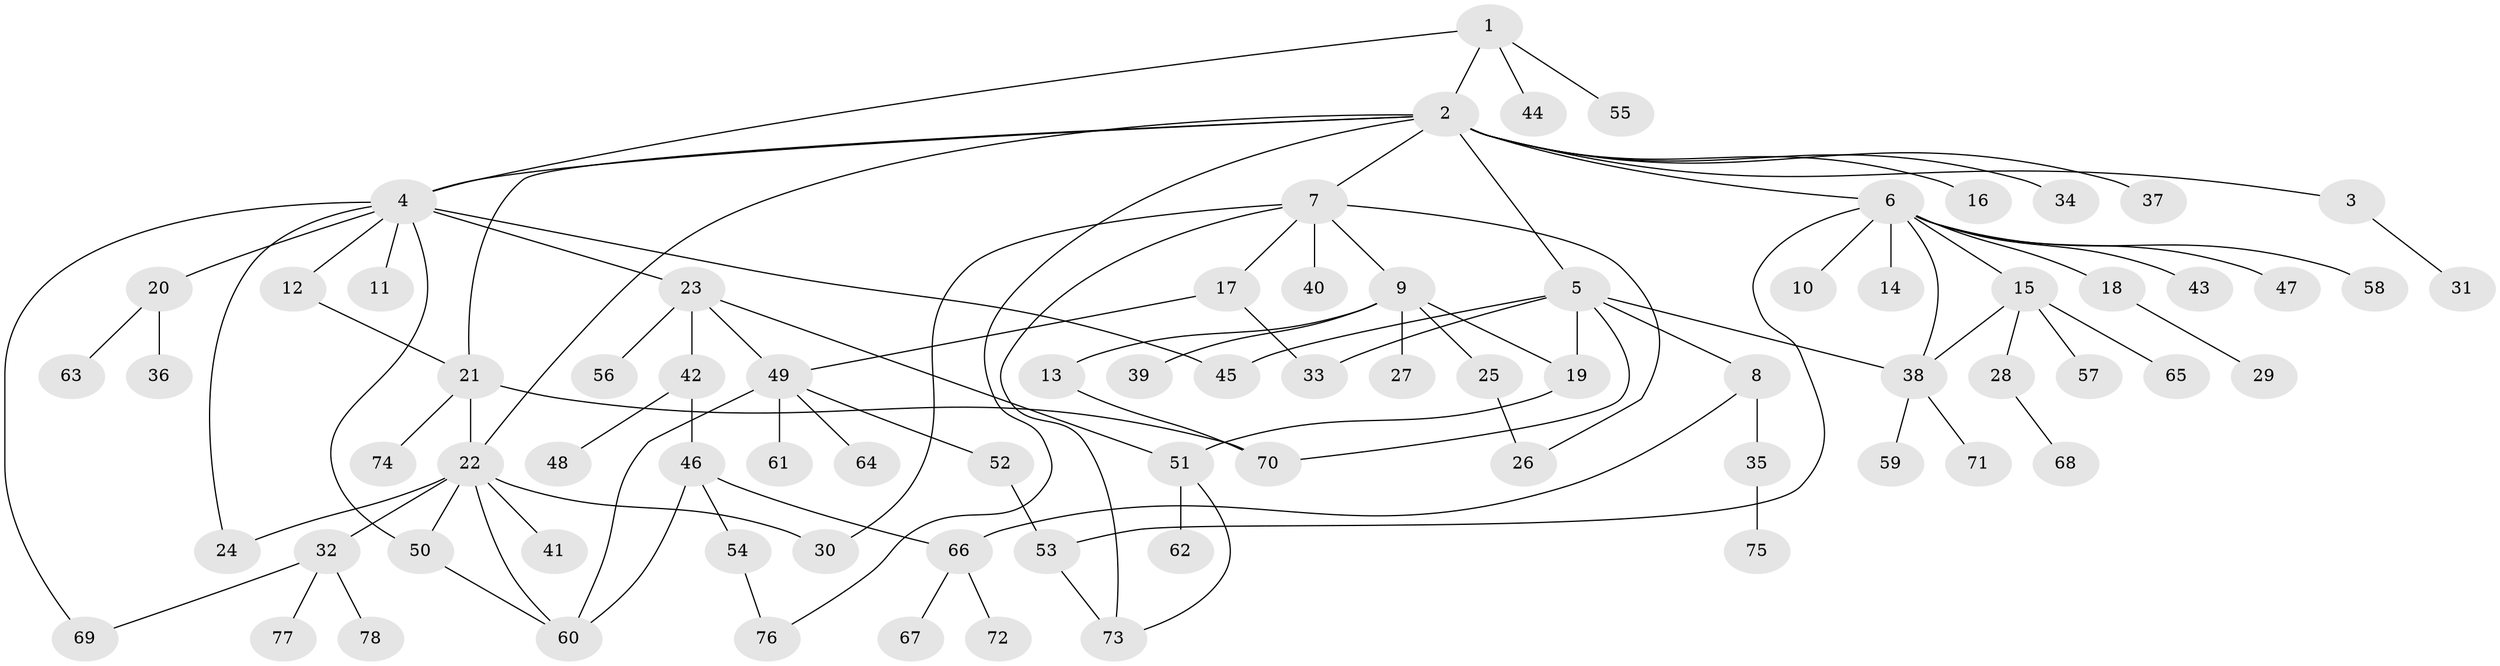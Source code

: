 // coarse degree distribution, {3: 0.07142857142857142, 17: 0.017857142857142856, 1: 0.48214285714285715, 9: 0.03571428571428571, 8: 0.017857142857142856, 5: 0.08928571428571429, 2: 0.19642857142857142, 7: 0.017857142857142856, 4: 0.03571428571428571, 10: 0.017857142857142856, 6: 0.017857142857142856}
// Generated by graph-tools (version 1.1) at 2025/41/03/06/25 10:41:45]
// undirected, 78 vertices, 102 edges
graph export_dot {
graph [start="1"]
  node [color=gray90,style=filled];
  1;
  2;
  3;
  4;
  5;
  6;
  7;
  8;
  9;
  10;
  11;
  12;
  13;
  14;
  15;
  16;
  17;
  18;
  19;
  20;
  21;
  22;
  23;
  24;
  25;
  26;
  27;
  28;
  29;
  30;
  31;
  32;
  33;
  34;
  35;
  36;
  37;
  38;
  39;
  40;
  41;
  42;
  43;
  44;
  45;
  46;
  47;
  48;
  49;
  50;
  51;
  52;
  53;
  54;
  55;
  56;
  57;
  58;
  59;
  60;
  61;
  62;
  63;
  64;
  65;
  66;
  67;
  68;
  69;
  70;
  71;
  72;
  73;
  74;
  75;
  76;
  77;
  78;
  1 -- 2;
  1 -- 4;
  1 -- 44;
  1 -- 55;
  2 -- 3;
  2 -- 4;
  2 -- 5;
  2 -- 6;
  2 -- 7;
  2 -- 16;
  2 -- 21;
  2 -- 22;
  2 -- 34;
  2 -- 37;
  2 -- 76;
  3 -- 31;
  4 -- 11;
  4 -- 12;
  4 -- 20;
  4 -- 23;
  4 -- 24;
  4 -- 45;
  4 -- 50;
  4 -- 69;
  5 -- 8;
  5 -- 19;
  5 -- 33;
  5 -- 38;
  5 -- 45;
  5 -- 70;
  6 -- 10;
  6 -- 14;
  6 -- 15;
  6 -- 18;
  6 -- 38;
  6 -- 43;
  6 -- 47;
  6 -- 53;
  6 -- 58;
  7 -- 9;
  7 -- 17;
  7 -- 26;
  7 -- 30;
  7 -- 40;
  7 -- 73;
  8 -- 35;
  8 -- 66;
  9 -- 13;
  9 -- 19;
  9 -- 25;
  9 -- 27;
  9 -- 39;
  12 -- 21;
  13 -- 70;
  15 -- 28;
  15 -- 38;
  15 -- 57;
  15 -- 65;
  17 -- 33;
  17 -- 49;
  18 -- 29;
  19 -- 51;
  20 -- 36;
  20 -- 63;
  21 -- 22;
  21 -- 70;
  21 -- 74;
  22 -- 24;
  22 -- 30;
  22 -- 32;
  22 -- 41;
  22 -- 50;
  22 -- 60;
  23 -- 42;
  23 -- 49;
  23 -- 51;
  23 -- 56;
  25 -- 26;
  28 -- 68;
  32 -- 69;
  32 -- 77;
  32 -- 78;
  35 -- 75;
  38 -- 59;
  38 -- 71;
  42 -- 46;
  42 -- 48;
  46 -- 54;
  46 -- 60;
  46 -- 66;
  49 -- 52;
  49 -- 60;
  49 -- 61;
  49 -- 64;
  50 -- 60;
  51 -- 62;
  51 -- 73;
  52 -- 53;
  53 -- 73;
  54 -- 76;
  66 -- 67;
  66 -- 72;
}
